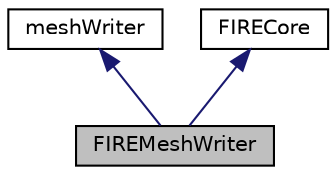 digraph "FIREMeshWriter"
{
  bgcolor="transparent";
  edge [fontname="Helvetica",fontsize="10",labelfontname="Helvetica",labelfontsize="10"];
  node [fontname="Helvetica",fontsize="10",shape=record];
  Node1 [label="FIREMeshWriter",height=0.2,width=0.4,color="black", fillcolor="grey75", style="filled" fontcolor="black"];
  Node2 -> Node1 [dir="back",color="midnightblue",fontsize="10",style="solid",fontname="Helvetica"];
  Node2 [label="meshWriter",height=0.2,width=0.4,color="black",URL="$classFoam_1_1meshWriter.html",tooltip="Write OpenFOAM meshes and/or results to another CFD format. "];
  Node3 -> Node1 [dir="back",color="midnightblue",fontsize="10",style="solid",fontname="Helvetica"];
  Node3 [label="FIRECore",height=0.2,width=0.4,color="black",URL="$classFoam_1_1fileFormats_1_1FIRECore.html",tooltip="Core routines used when reading/writing AVL/FIRE files. "];
}
